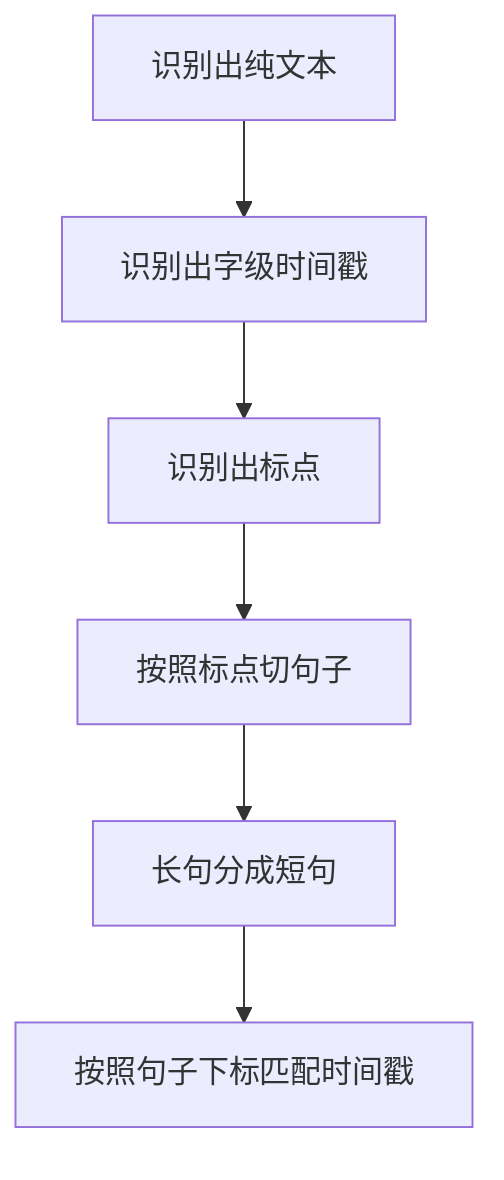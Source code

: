 graph TD;
    A[识别出纯文本] --> B[识别出字级时间戳];
    B --> C[识别出标点];
    C --> D[按照标点切句子];
    D --> E[长句分成短句];
    E --> F[按照句子下标匹配时间戳];